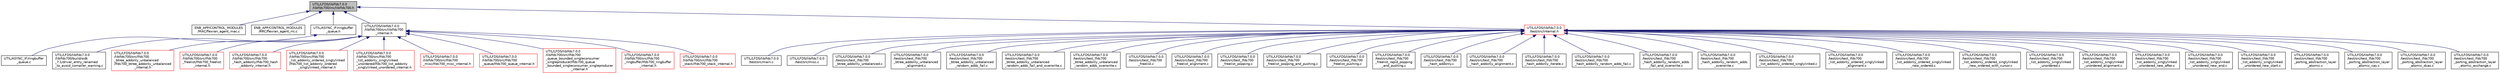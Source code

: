 digraph "UTIL/LFDS/liblfds7.0.0/liblfds700/inc/liblfds700.h"
{
 // LATEX_PDF_SIZE
  edge [fontname="Helvetica",fontsize="10",labelfontname="Helvetica",labelfontsize="10"];
  node [fontname="Helvetica",fontsize="10",shape=record];
  Node1 [label="UTIL/LFDS/liblfds7.0.0\l/liblfds700/inc/liblfds700.h",height=0.2,width=0.4,color="black", fillcolor="grey75", style="filled", fontcolor="black",tooltip=" "];
  Node1 -> Node2 [dir="back",color="midnightblue",fontsize="10",style="solid",fontname="Helvetica"];
  Node2 [label="ENB_APP/CONTROL_MODULES\l/MAC/flexran_agent_mac.c",height=0.2,width=0.4,color="black", fillcolor="white", style="filled",URL="$flexran__agent__mac_8c.html",tooltip="FlexRAN agent message handler for MAC layer."];
  Node1 -> Node3 [dir="back",color="midnightblue",fontsize="10",style="solid",fontname="Helvetica"];
  Node3 [label="ENB_APP/CONTROL_MODULES\l/RRC/flexran_agent_rrc.c",height=0.2,width=0.4,color="black", fillcolor="white", style="filled",URL="$flexran__agent__rrc_8c.html",tooltip="FlexRAN agent Control Module RRC."];
  Node1 -> Node4 [dir="back",color="midnightblue",fontsize="10",style="solid",fontname="Helvetica"];
  Node4 [label="UTIL/ASYNC_IF/ringbuffer\l_queue.h",height=0.2,width=0.4,color="black", fillcolor="white", style="filled",URL="$ringbuffer__queue_8h.html",tooltip="Lock-free ringbuffer used for async message passing of agent."];
  Node4 -> Node5 [dir="back",color="midnightblue",fontsize="10",style="solid",fontname="Helvetica"];
  Node5 [label="UTIL/ASYNC_IF/ringbuffer\l_queue.c",height=0.2,width=0.4,color="black", fillcolor="white", style="filled",URL="$ringbuffer__queue_8c.html",tooltip="Lock-free ringbuffer used for async message passing of agent."];
  Node1 -> Node6 [dir="back",color="midnightblue",fontsize="10",style="solid",fontname="Helvetica"];
  Node6 [label="UTIL/LFDS/liblfds7.0.0\l/liblfds700/src/liblfds700\l_internal.h",height=0.2,width=0.4,color="black", fillcolor="white", style="filled",URL="$liblfds700__internal_8h.html",tooltip=" "];
  Node6 -> Node7 [dir="back",color="midnightblue",fontsize="10",style="solid",fontname="Helvetica"];
  Node7 [label="UTIL/LFDS/liblfds7.0.0\l/liblfds700/build/wdk\l_7.1/driver_entry_renamed\l_to_avoid_compiler_warning.c",height=0.2,width=0.4,color="black", fillcolor="white", style="filled",URL="$driver__entry__renamed__to__avoid__compiler__warning_8c.html",tooltip=" "];
  Node6 -> Node8 [dir="back",color="midnightblue",fontsize="10",style="solid",fontname="Helvetica"];
  Node8 [label="UTIL/LFDS/liblfds7.0.0\l/liblfds700/src/lfds700\l_btree_addonly_unbalanced\l/lfds700_btree_addonly_unbalanced\l_internal.h",height=0.2,width=0.4,color="red", fillcolor="white", style="filled",URL="$lfds700__btree__addonly__unbalanced__internal_8h.html",tooltip=" "];
  Node6 -> Node14 [dir="back",color="midnightblue",fontsize="10",style="solid",fontname="Helvetica"];
  Node14 [label="UTIL/LFDS/liblfds7.0.0\l/liblfds700/src/lfds700\l_freelist/lfds700_freelist\l_internal.h",height=0.2,width=0.4,color="red", fillcolor="white", style="filled",URL="$lfds700__freelist__internal_8h.html",tooltip=" "];
  Node6 -> Node20 [dir="back",color="midnightblue",fontsize="10",style="solid",fontname="Helvetica"];
  Node20 [label="UTIL/LFDS/liblfds7.0.0\l/liblfds700/src/lfds700\l_hash_addonly/lfds700_hash\l_addonly_internal.h",height=0.2,width=0.4,color="red", fillcolor="white", style="filled",URL="$lfds700__hash__addonly__internal_8h.html",tooltip=" "];
  Node6 -> Node27 [dir="back",color="midnightblue",fontsize="10",style="solid",fontname="Helvetica"];
  Node27 [label="UTIL/LFDS/liblfds7.0.0\l/liblfds700/src/lfds700\l_list_addonly_ordered_singlylinked\l/lfds700_list_addonly_ordered\l_singlylinked_internal.h",height=0.2,width=0.4,color="red", fillcolor="white", style="filled",URL="$lfds700__list__addonly__ordered__singlylinked__internal_8h.html",tooltip=" "];
  Node6 -> Node33 [dir="back",color="midnightblue",fontsize="10",style="solid",fontname="Helvetica"];
  Node33 [label="UTIL/LFDS/liblfds7.0.0\l/liblfds700/src/lfds700\l_list_addonly_singlylinked\l_unordered/lfds700_list_addonly\l_singlylinked_unordered_internal.h",height=0.2,width=0.4,color="red", fillcolor="white", style="filled",URL="$lfds700__list__addonly__singlylinked__unordered__internal_8h.html",tooltip=" "];
  Node6 -> Node39 [dir="back",color="midnightblue",fontsize="10",style="solid",fontname="Helvetica"];
  Node39 [label="UTIL/LFDS/liblfds7.0.0\l/liblfds700/src/lfds700\l_misc/lfds700_misc_internal.h",height=0.2,width=0.4,color="red", fillcolor="white", style="filled",URL="$lfds700__misc__internal_8h.html",tooltip=" "];
  Node6 -> Node45 [dir="back",color="midnightblue",fontsize="10",style="solid",fontname="Helvetica"];
  Node45 [label="UTIL/LFDS/liblfds7.0.0\l/liblfds700/src/lfds700\l_queue/lfds700_queue_internal.h",height=0.2,width=0.4,color="red", fillcolor="white", style="filled",URL="$lfds700__queue__internal_8h.html",tooltip=" "];
  Node6 -> Node51 [dir="back",color="midnightblue",fontsize="10",style="solid",fontname="Helvetica"];
  Node51 [label="UTIL/LFDS/liblfds7.0.0\l/liblfds700/src/lfds700\l_queue_bounded_singleconsumer\l_singleproducer/lfds700_queue\l_bounded_singleconsumer_singleproducer\l_internal.h",height=0.2,width=0.4,color="red", fillcolor="white", style="filled",URL="$lfds700__queue__bounded__singleconsumer__singleproducer__internal_8h.html",tooltip=" "];
  Node6 -> Node57 [dir="back",color="midnightblue",fontsize="10",style="solid",fontname="Helvetica"];
  Node57 [label="UTIL/LFDS/liblfds7.0.0\l/liblfds700/src/lfds700\l_ringbuffer/lfds700_ringbuffer\l_internal.h",height=0.2,width=0.4,color="red", fillcolor="white", style="filled",URL="$lfds700__ringbuffer__internal_8h.html",tooltip=" "];
  Node6 -> Node63 [dir="back",color="midnightblue",fontsize="10",style="solid",fontname="Helvetica"];
  Node63 [label="UTIL/LFDS/liblfds7.0.0\l/liblfds700/src/lfds700\l_stack/lfds700_stack_internal.h",height=0.2,width=0.4,color="red", fillcolor="white", style="filled",URL="$lfds700__stack__internal_8h.html",tooltip=" "];
  Node1 -> Node69 [dir="back",color="midnightblue",fontsize="10",style="solid",fontname="Helvetica"];
  Node69 [label="UTIL/LFDS/liblfds7.0.0\l/test/src/internal.h",height=0.2,width=0.4,color="red", fillcolor="white", style="filled",URL="$liblfds7_80_80_2test_2src_2internal_8h.html",tooltip=" "];
  Node69 -> Node70 [dir="back",color="midnightblue",fontsize="10",style="solid",fontname="Helvetica"];
  Node70 [label="UTIL/LFDS/liblfds7.0.0\l/test/src/main.c",height=0.2,width=0.4,color="black", fillcolor="white", style="filled",URL="$UTIL_2LFDS_2liblfds7_80_80_2test_2src_2main_8c.html",tooltip=" "];
  Node69 -> Node71 [dir="back",color="midnightblue",fontsize="10",style="solid",fontname="Helvetica"];
  Node71 [label="UTIL/LFDS/liblfds7.0.0\l/test/src/misc.c",height=0.2,width=0.4,color="black", fillcolor="white", style="filled",URL="$liblfds7_80_80_2test_2src_2misc_8c.html",tooltip=" "];
  Node69 -> Node72 [dir="back",color="midnightblue",fontsize="10",style="solid",fontname="Helvetica"];
  Node72 [label="UTIL/LFDS/liblfds7.0.0\l/test/src/test_lfds700\l_btree_addonly_unbalanced.c",height=0.2,width=0.4,color="black", fillcolor="white", style="filled",URL="$test__lfds700__btree__addonly__unbalanced_8c.html",tooltip=" "];
  Node69 -> Node73 [dir="back",color="midnightblue",fontsize="10",style="solid",fontname="Helvetica"];
  Node73 [label="UTIL/LFDS/liblfds7.0.0\l/test/src/test_lfds700\l_btree_addonly_unbalanced\l_alignment.c",height=0.2,width=0.4,color="black", fillcolor="white", style="filled",URL="$test__lfds700__btree__addonly__unbalanced__alignment_8c.html",tooltip=" "];
  Node69 -> Node74 [dir="back",color="midnightblue",fontsize="10",style="solid",fontname="Helvetica"];
  Node74 [label="UTIL/LFDS/liblfds7.0.0\l/test/src/test_lfds700\l_btree_addonly_unbalanced\l_random_adds_fail.c",height=0.2,width=0.4,color="black", fillcolor="white", style="filled",URL="$test__lfds700__btree__addonly__unbalanced__random__adds__fail_8c.html",tooltip=" "];
  Node69 -> Node75 [dir="back",color="midnightblue",fontsize="10",style="solid",fontname="Helvetica"];
  Node75 [label="UTIL/LFDS/liblfds7.0.0\l/test/src/test_lfds700\l_btree_addonly_unbalanced\l_random_adds_fail_and_overwrite.c",height=0.2,width=0.4,color="black", fillcolor="white", style="filled",URL="$test__lfds700__btree__addonly__unbalanced__random__adds__fail__and__overwrite_8c.html",tooltip=" "];
  Node69 -> Node76 [dir="back",color="midnightblue",fontsize="10",style="solid",fontname="Helvetica"];
  Node76 [label="UTIL/LFDS/liblfds7.0.0\l/test/src/test_lfds700\l_btree_addonly_unbalanced\l_random_adds_overwrite.c",height=0.2,width=0.4,color="black", fillcolor="white", style="filled",URL="$test__lfds700__btree__addonly__unbalanced__random__adds__overwrite_8c.html",tooltip=" "];
  Node69 -> Node77 [dir="back",color="midnightblue",fontsize="10",style="solid",fontname="Helvetica"];
  Node77 [label="UTIL/LFDS/liblfds7.0.0\l/test/src/test_lfds700\l_freelist.c",height=0.2,width=0.4,color="black", fillcolor="white", style="filled",URL="$test__lfds700__freelist_8c.html",tooltip=" "];
  Node69 -> Node78 [dir="back",color="midnightblue",fontsize="10",style="solid",fontname="Helvetica"];
  Node78 [label="UTIL/LFDS/liblfds7.0.0\l/test/src/test_lfds700\l_freelist_alignment.c",height=0.2,width=0.4,color="black", fillcolor="white", style="filled",URL="$test__lfds700__freelist__alignment_8c.html",tooltip=" "];
  Node69 -> Node79 [dir="back",color="midnightblue",fontsize="10",style="solid",fontname="Helvetica"];
  Node79 [label="UTIL/LFDS/liblfds7.0.0\l/test/src/test_lfds700\l_freelist_popping.c",height=0.2,width=0.4,color="black", fillcolor="white", style="filled",URL="$test__lfds700__freelist__popping_8c.html",tooltip=" "];
  Node69 -> Node80 [dir="back",color="midnightblue",fontsize="10",style="solid",fontname="Helvetica"];
  Node80 [label="UTIL/LFDS/liblfds7.0.0\l/test/src/test_lfds700\l_freelist_popping_and_pushing.c",height=0.2,width=0.4,color="black", fillcolor="white", style="filled",URL="$test__lfds700__freelist__popping__and__pushing_8c.html",tooltip=" "];
  Node69 -> Node81 [dir="back",color="midnightblue",fontsize="10",style="solid",fontname="Helvetica"];
  Node81 [label="UTIL/LFDS/liblfds7.0.0\l/test/src/test_lfds700\l_freelist_pushing.c",height=0.2,width=0.4,color="black", fillcolor="white", style="filled",URL="$test__lfds700__freelist__pushing_8c.html",tooltip=" "];
  Node69 -> Node82 [dir="back",color="midnightblue",fontsize="10",style="solid",fontname="Helvetica"];
  Node82 [label="UTIL/LFDS/liblfds7.0.0\l/test/src/test_lfds700\l_freelist_rapid_popping\l_and_pushing.c",height=0.2,width=0.4,color="black", fillcolor="white", style="filled",URL="$test__lfds700__freelist__rapid__popping__and__pushing_8c.html",tooltip=" "];
  Node69 -> Node83 [dir="back",color="midnightblue",fontsize="10",style="solid",fontname="Helvetica"];
  Node83 [label="UTIL/LFDS/liblfds7.0.0\l/test/src/test_lfds700\l_hash_addonly.c",height=0.2,width=0.4,color="black", fillcolor="white", style="filled",URL="$test__lfds700__hash__addonly_8c.html",tooltip=" "];
  Node69 -> Node84 [dir="back",color="midnightblue",fontsize="10",style="solid",fontname="Helvetica"];
  Node84 [label="UTIL/LFDS/liblfds7.0.0\l/test/src/test_lfds700\l_hash_addonly_alignment.c",height=0.2,width=0.4,color="black", fillcolor="white", style="filled",URL="$test__lfds700__hash__addonly__alignment_8c.html",tooltip=" "];
  Node69 -> Node85 [dir="back",color="midnightblue",fontsize="10",style="solid",fontname="Helvetica"];
  Node85 [label="UTIL/LFDS/liblfds7.0.0\l/test/src/test_lfds700\l_hash_addonly_iterate.c",height=0.2,width=0.4,color="black", fillcolor="white", style="filled",URL="$test__lfds700__hash__addonly__iterate_8c.html",tooltip=" "];
  Node69 -> Node86 [dir="back",color="midnightblue",fontsize="10",style="solid",fontname="Helvetica"];
  Node86 [label="UTIL/LFDS/liblfds7.0.0\l/test/src/test_lfds700\l_hash_addonly_random_adds_fail.c",height=0.2,width=0.4,color="black", fillcolor="white", style="filled",URL="$test__lfds700__hash__addonly__random__adds__fail_8c.html",tooltip=" "];
  Node69 -> Node87 [dir="back",color="midnightblue",fontsize="10",style="solid",fontname="Helvetica"];
  Node87 [label="UTIL/LFDS/liblfds7.0.0\l/test/src/test_lfds700\l_hash_addonly_random_adds\l_fail_and_overwrite.c",height=0.2,width=0.4,color="black", fillcolor="white", style="filled",URL="$test__lfds700__hash__addonly__random__adds__fail__and__overwrite_8c.html",tooltip=" "];
  Node69 -> Node88 [dir="back",color="midnightblue",fontsize="10",style="solid",fontname="Helvetica"];
  Node88 [label="UTIL/LFDS/liblfds7.0.0\l/test/src/test_lfds700\l_hash_addonly_random_adds\l_overwrite.c",height=0.2,width=0.4,color="black", fillcolor="white", style="filled",URL="$test__lfds700__hash__addonly__random__adds__overwrite_8c.html",tooltip=" "];
  Node69 -> Node89 [dir="back",color="midnightblue",fontsize="10",style="solid",fontname="Helvetica"];
  Node89 [label="UTIL/LFDS/liblfds7.0.0\l/test/src/test_lfds700\l_list_addonly_ordered_singlylinked.c",height=0.2,width=0.4,color="black", fillcolor="white", style="filled",URL="$test__lfds700__list__addonly__ordered__singlylinked_8c.html",tooltip=" "];
  Node69 -> Node90 [dir="back",color="midnightblue",fontsize="10",style="solid",fontname="Helvetica"];
  Node90 [label="UTIL/LFDS/liblfds7.0.0\l/test/src/test_lfds700\l_list_addonly_ordered_singlylinked\l_alignment.c",height=0.2,width=0.4,color="black", fillcolor="white", style="filled",URL="$test__lfds700__list__addonly__ordered__singlylinked__alignment_8c.html",tooltip=" "];
  Node69 -> Node91 [dir="back",color="midnightblue",fontsize="10",style="solid",fontname="Helvetica"];
  Node91 [label="UTIL/LFDS/liblfds7.0.0\l/test/src/test_lfds700\l_list_addonly_ordered_singlylinked\l_new_ordered.c",height=0.2,width=0.4,color="black", fillcolor="white", style="filled",URL="$test__lfds700__list__addonly__ordered__singlylinked__new__ordered_8c.html",tooltip=" "];
  Node69 -> Node92 [dir="back",color="midnightblue",fontsize="10",style="solid",fontname="Helvetica"];
  Node92 [label="UTIL/LFDS/liblfds7.0.0\l/test/src/test_lfds700\l_list_addonly_ordered_singlylinked\l_new_ordered_with_cursor.c",height=0.2,width=0.4,color="black", fillcolor="white", style="filled",URL="$test__lfds700__list__addonly__ordered__singlylinked__new__ordered__with__cursor_8c.html",tooltip=" "];
  Node69 -> Node93 [dir="back",color="midnightblue",fontsize="10",style="solid",fontname="Helvetica"];
  Node93 [label="UTIL/LFDS/liblfds7.0.0\l/test/src/test_lfds700\l_list_addonly_singlylinked\l_unordered.c",height=0.2,width=0.4,color="black", fillcolor="white", style="filled",URL="$test__lfds700__list__addonly__singlylinked__unordered_8c.html",tooltip=" "];
  Node69 -> Node94 [dir="back",color="midnightblue",fontsize="10",style="solid",fontname="Helvetica"];
  Node94 [label="UTIL/LFDS/liblfds7.0.0\l/test/src/test_lfds700\l_list_addonly_singlylinked\l_unordered_alignment.c",height=0.2,width=0.4,color="black", fillcolor="white", style="filled",URL="$test__lfds700__list__addonly__singlylinked__unordered__alignment_8c.html",tooltip=" "];
  Node69 -> Node95 [dir="back",color="midnightblue",fontsize="10",style="solid",fontname="Helvetica"];
  Node95 [label="UTIL/LFDS/liblfds7.0.0\l/test/src/test_lfds700\l_list_addonly_singlylinked\l_unordered_new_after.c",height=0.2,width=0.4,color="black", fillcolor="white", style="filled",URL="$test__lfds700__list__addonly__singlylinked__unordered__new__after_8c.html",tooltip=" "];
  Node69 -> Node96 [dir="back",color="midnightblue",fontsize="10",style="solid",fontname="Helvetica"];
  Node96 [label="UTIL/LFDS/liblfds7.0.0\l/test/src/test_lfds700\l_list_addonly_singlylinked\l_unordered_new_end.c",height=0.2,width=0.4,color="black", fillcolor="white", style="filled",URL="$test__lfds700__list__addonly__singlylinked__unordered__new__end_8c.html",tooltip=" "];
  Node69 -> Node97 [dir="back",color="midnightblue",fontsize="10",style="solid",fontname="Helvetica"];
  Node97 [label="UTIL/LFDS/liblfds7.0.0\l/test/src/test_lfds700\l_list_addonly_singlylinked\l_unordered_new_start.c",height=0.2,width=0.4,color="black", fillcolor="white", style="filled",URL="$test__lfds700__list__addonly__singlylinked__unordered__new__start_8c.html",tooltip=" "];
  Node69 -> Node98 [dir="back",color="midnightblue",fontsize="10",style="solid",fontname="Helvetica"];
  Node98 [label="UTIL/LFDS/liblfds7.0.0\l/test/src/test_lfds700\l_porting_abstraction_layer\l_atomic.c",height=0.2,width=0.4,color="black", fillcolor="white", style="filled",URL="$test__lfds700__porting__abstraction__layer__atomic_8c.html",tooltip=" "];
  Node69 -> Node99 [dir="back",color="midnightblue",fontsize="10",style="solid",fontname="Helvetica"];
  Node99 [label="UTIL/LFDS/liblfds7.0.0\l/test/src/test_lfds700\l_porting_abstraction_layer\l_atomic_cas.c",height=0.2,width=0.4,color="black", fillcolor="white", style="filled",URL="$test__lfds700__porting__abstraction__layer__atomic__cas_8c.html",tooltip=" "];
  Node69 -> Node100 [dir="back",color="midnightblue",fontsize="10",style="solid",fontname="Helvetica"];
  Node100 [label="UTIL/LFDS/liblfds7.0.0\l/test/src/test_lfds700\l_porting_abstraction_layer\l_atomic_dcas.c",height=0.2,width=0.4,color="black", fillcolor="white", style="filled",URL="$test__lfds700__porting__abstraction__layer__atomic__dcas_8c.html",tooltip=" "];
  Node69 -> Node101 [dir="back",color="midnightblue",fontsize="10",style="solid",fontname="Helvetica"];
  Node101 [label="UTIL/LFDS/liblfds7.0.0\l/test/src/test_lfds700\l_porting_abstraction_layer\l_atomic_exchange.c",height=0.2,width=0.4,color="black", fillcolor="white", style="filled",URL="$test__lfds700__porting__abstraction__layer__atomic__exchange_8c.html",tooltip=" "];
}
